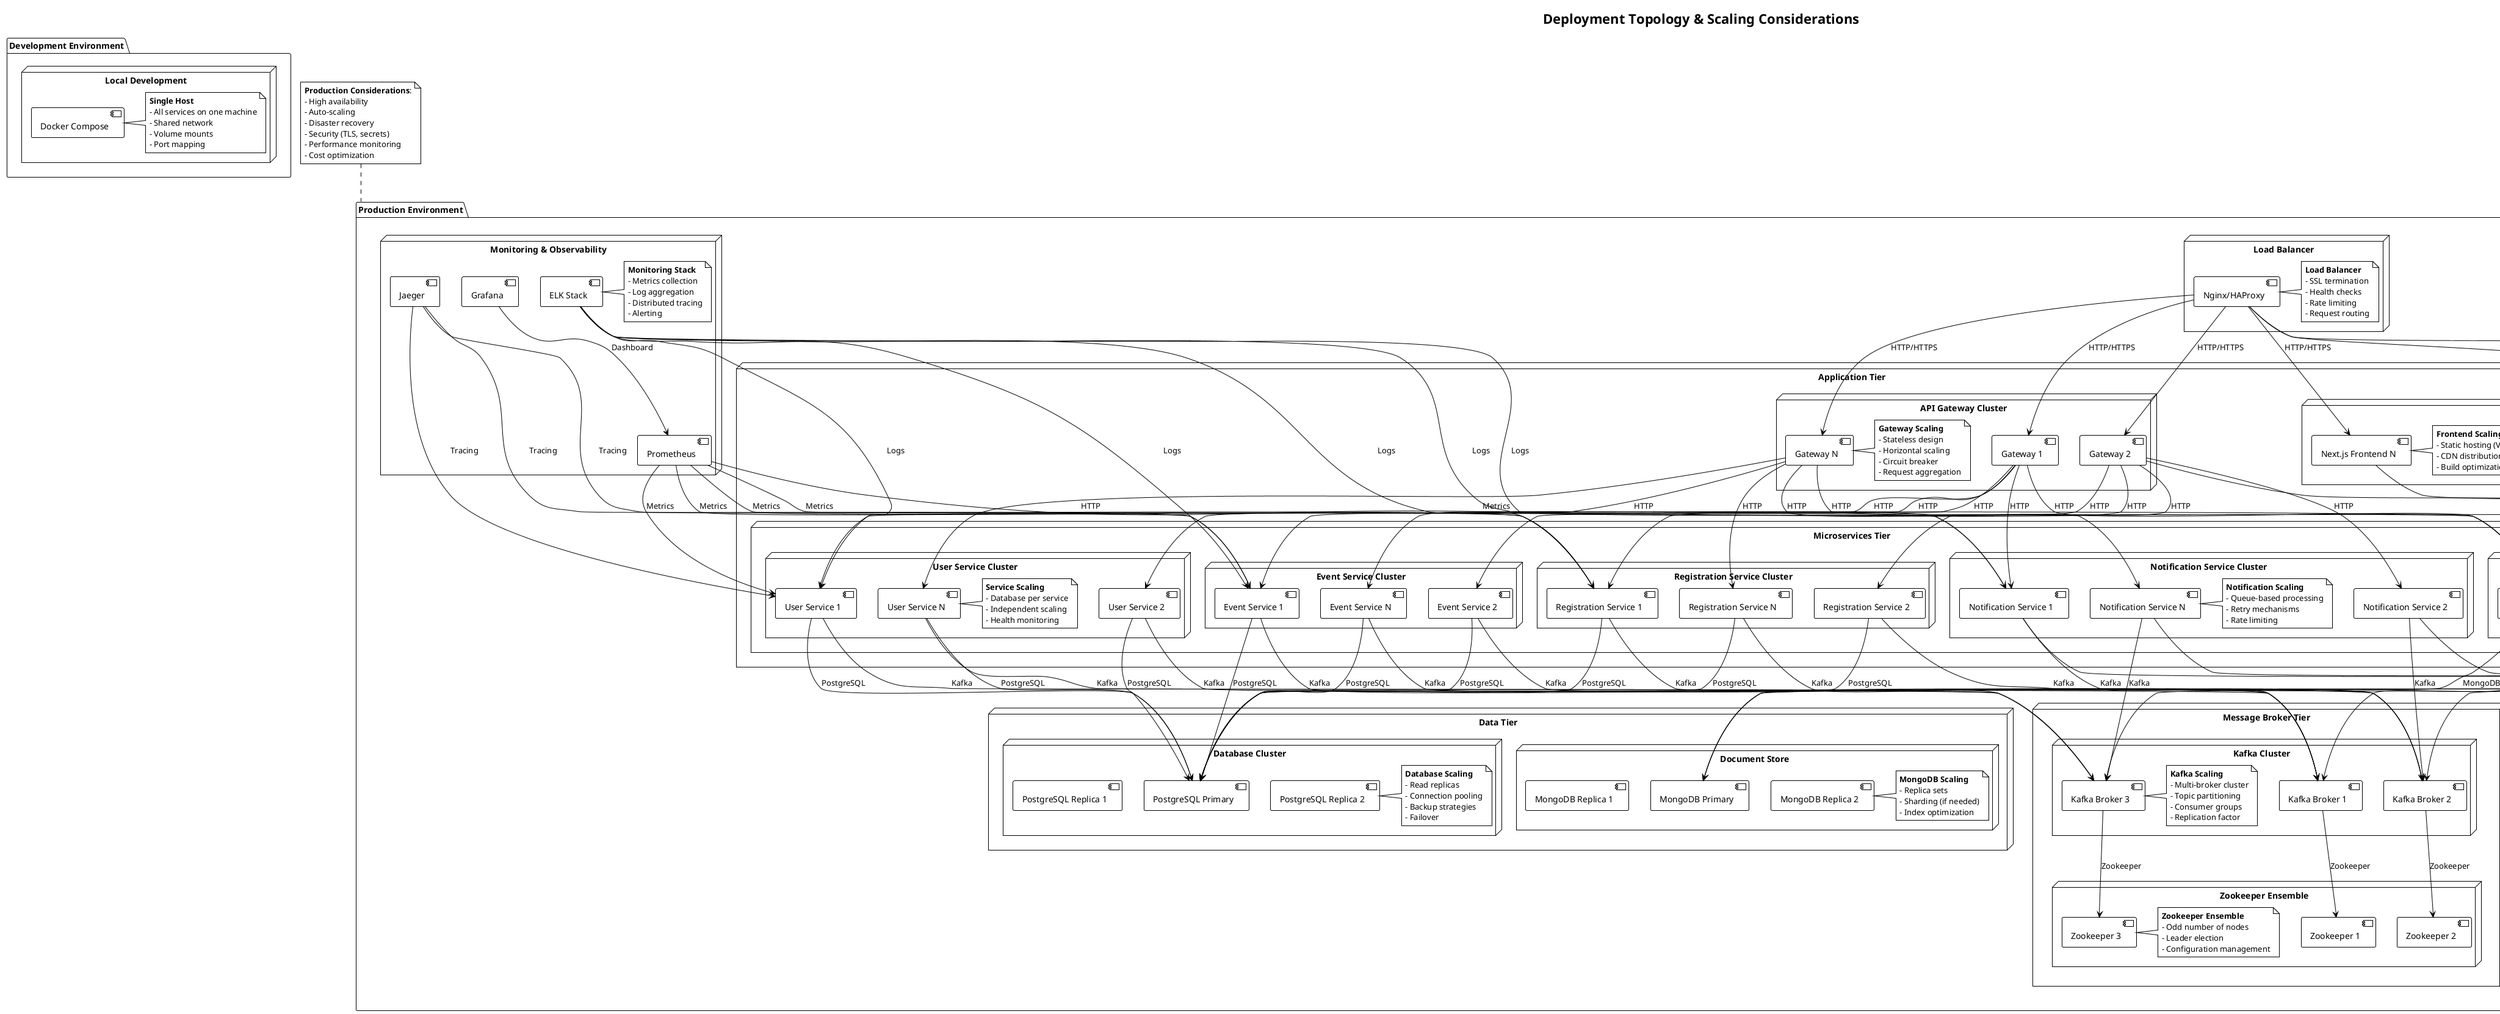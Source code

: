 @startuml EDA-Demo Deployment Topology
!theme plain
title Deployment Topology & Scaling Considerations

package "Development Environment" {
  node "Local Development" {
    [Docker Compose] as DC
    note right of DC
      **Single Host**
      - All services on one machine
      - Shared network
      - Volume mounts
      - Port mapping
    end note
  }
}

package "Production Environment" {
  
  node "Load Balancer" {
    [Nginx/HAProxy] as LB
    note right of LB
      **Load Balancer**
      - SSL termination
      - Health checks
      - Rate limiting
      - Request routing
    end note
  }
  
  node "Application Tier" {
    
    node "Frontend Cluster" {
      [Next.js Frontend 1] as FE1
      [Next.js Frontend 2] as FE2
      [Next.js Frontend N] as FEN
      note right of FEN
        **Frontend Scaling**
        - Static hosting (Vercel/Netlify)
        - CDN distribution
        - Build optimization
      end note
    }
    
    node "API Gateway Cluster" {
      [Gateway 1] as GW1
      [Gateway 2] as GW2
      [Gateway N] as GWN
      note right of GWN
        **Gateway Scaling**
        - Stateless design
        - Horizontal scaling
        - Circuit breaker
        - Request aggregation
      end note
    }
    
    node "Microservices Tier" {
      
      node "User Service Cluster" {
        [User Service 1] as US1
        [User Service 2] as US2
        [User Service N] as USN
        note right of USN
          **Service Scaling**
          - Database per service
          - Independent scaling
          - Health monitoring
        end note
      }
      
      node "Event Service Cluster" {
        [Event Service 1] as ES1
        [Event Service 2] as ES2
        [Event Service N] as ESN
      }
      
      node "Registration Service Cluster" {
        [Registration Service 1] as RS1
        [Registration Service 2] as RS2
        [Registration Service N] as RSN
      }
      
      node "Notification Service Cluster" {
        [Notification Service 1] as NS1
        [Notification Service 2] as NS2
        [Notification Service N] as NSN
        note right of NSN
          **Notification Scaling**
          - Queue-based processing
          - Retry mechanisms
          - Rate limiting
        end note
      }
      
      node "Auditlog Service Cluster" {
        [Auditlog Service 1] as AS1
        [Auditlog Service 2] as AS2
        [Auditlog Service N] as ASN
        note right of ASN
          **Audit Scaling**
          - Event streaming
          - Batch processing
          - Data retention
        end note
      }
    }
  }
  
  node "Data Tier" {
    
    node "Database Cluster" {
      [PostgreSQL Primary] as PGP
      [PostgreSQL Replica 1] as PGR1
      [PostgreSQL Replica 2] as PGR2
      note right of PGR2
        **Database Scaling**
        - Read replicas
        - Connection pooling
        - Backup strategies
        - Failover
      end note
    }
    
    node "Document Store" {
      [MongoDB Primary] as MGP
      [MongoDB Replica 1] as MGR1
      [MongoDB Replica 2] as MGR2
      note right of MGR2
        **MongoDB Scaling**
        - Replica sets
        - Sharding (if needed)
        - Index optimization
      end note
    }
  }
  
  node "Message Broker Tier" {
    
    node "Kafka Cluster" {
      [Kafka Broker 1] as KB1
      [Kafka Broker 2] as KB2
      [Kafka Broker 3] as KB3
      note right of KB3
        **Kafka Scaling**
        - Multi-broker cluster
        - Topic partitioning
        - Consumer groups
        - Replication factor
      end note
    }
    
    node "Zookeeper Ensemble" {
      [Zookeeper 1] as ZK1
      [Zookeeper 2] as ZK2
      [Zookeeper 3] as ZK3
      note right of ZK3
        **Zookeeper Ensemble**
        - Odd number of nodes
        - Leader election
        - Configuration management
      end note
    }
  }
  
  node "Monitoring & Observability" {
    [Prometheus] as PROM
    [Grafana] as GRAF
    [Jaeger] as JAEG
    [ELK Stack] as ELK
    note right of ELK
      **Monitoring Stack**
      - Metrics collection
      - Log aggregation
      - Distributed tracing
      - Alerting
    end note
  }
}

node "External Services" {
  [SMTP Service] as SMTP
  [Email Service] as EMAIL
  [CDN] as CDN
  note right of CDN
    **External Dependencies**
    - Email providers
    - Content delivery
    - Third-party APIs
  end note
}

' Connections
LB --> FE1 : HTTP/HTTPS
LB --> FE2 : HTTP/HTTPS
LB --> FEN : HTTP/HTTPS

LB --> GW1 : HTTP/HTTPS
LB --> GW2 : HTTP/HTTPS
LB --> GWN : HTTP/HTTPS

GW1 --> US1 : HTTP
GW1 --> ES1 : HTTP
GW1 --> RS1 : HTTP
GW1 --> NS1 : HTTP
GW1 --> AS1 : HTTP

GW2 --> US2 : HTTP
GW2 --> ES2 : HTTP
GW2 --> RS2 : HTTP
GW2 --> NS2 : HTTP
GW2 --> AS2 : HTTP

GWN --> USN : HTTP
GWN --> ESN : HTTP
GWN --> RSN : HTTP
GWN --> NSN : HTTP
GWN --> ASN : HTTP

' Database connections
US1 --> PGP : PostgreSQL
US2 --> PGP : PostgreSQL
USN --> PGP : PostgreSQL

ES1 --> PGP : PostgreSQL
ES2 --> PGP : PostgreSQL
ESN --> PGP : PostgreSQL

RS1 --> PGP : PostgreSQL
RS2 --> PGP : PostgreSQL
RSN --> PGP : PostgreSQL

AS1 --> MGP : MongoDB
AS2 --> MGP : MongoDB
ASN --> MGP : MongoDB

' Kafka connections
US1 --> KB1 : Kafka
US2 --> KB2 : Kafka
USN --> KB3 : Kafka

ES1 --> KB1 : Kafka
ES2 --> KB2 : Kafka
ESN --> KB3 : Kafka

RS1 --> KB1 : Kafka
RS2 --> KB2 : Kafka
RSN --> KB3 : Kafka

NS1 --> KB1 : Kafka
NS2 --> KB2 : Kafka
NSN --> KB3 : Kafka

AS1 --> KB1 : Kafka
AS2 --> KB2 : Kafka
ASN --> KB3 : Kafka

' Kafka cluster
KB1 --> ZK1 : Zookeeper
KB2 --> ZK2 : Zookeeper
KB3 --> ZK3 : Zookeeper

' External
NS1 --> SMTP : SMTP
NS2 --> SMTP : SMTP
NSN --> SMTP : SMTP

FE1 --> CDN : Static assets
FE2 --> CDN : Static assets
FEN --> CDN : Static assets

' Monitoring
PROM --> US1 : Metrics
PROM --> ES1 : Metrics
PROM --> RS1 : Metrics
PROM --> NS1 : Metrics
PROM --> AS1 : Metrics

GRAF --> PROM : Dashboard
JAEG --> US1 : Tracing
JAEG --> ES1 : Tracing
JAEG --> RS1 : Tracing

ELK --> US1 : Logs
ELK --> ES1 : Logs
ELK --> RS1 : Logs
ELK --> NS1 : Logs
ELK --> AS1 : Logs

' Notes
note top of "Production Environment"
  **Production Considerations**:
  - High availability
  - Auto-scaling
  - Disaster recovery
  - Security (TLS, secrets)
  - Performance monitoring
  - Cost optimization
end note

note bottom of "Message Broker Tier"
  **Kafka Production Setup**:
  - Multi-broker cluster
  - Topic replication
  - Consumer group scaling
  - Monitoring & alerting
  - Backup & retention
end note

@enduml

